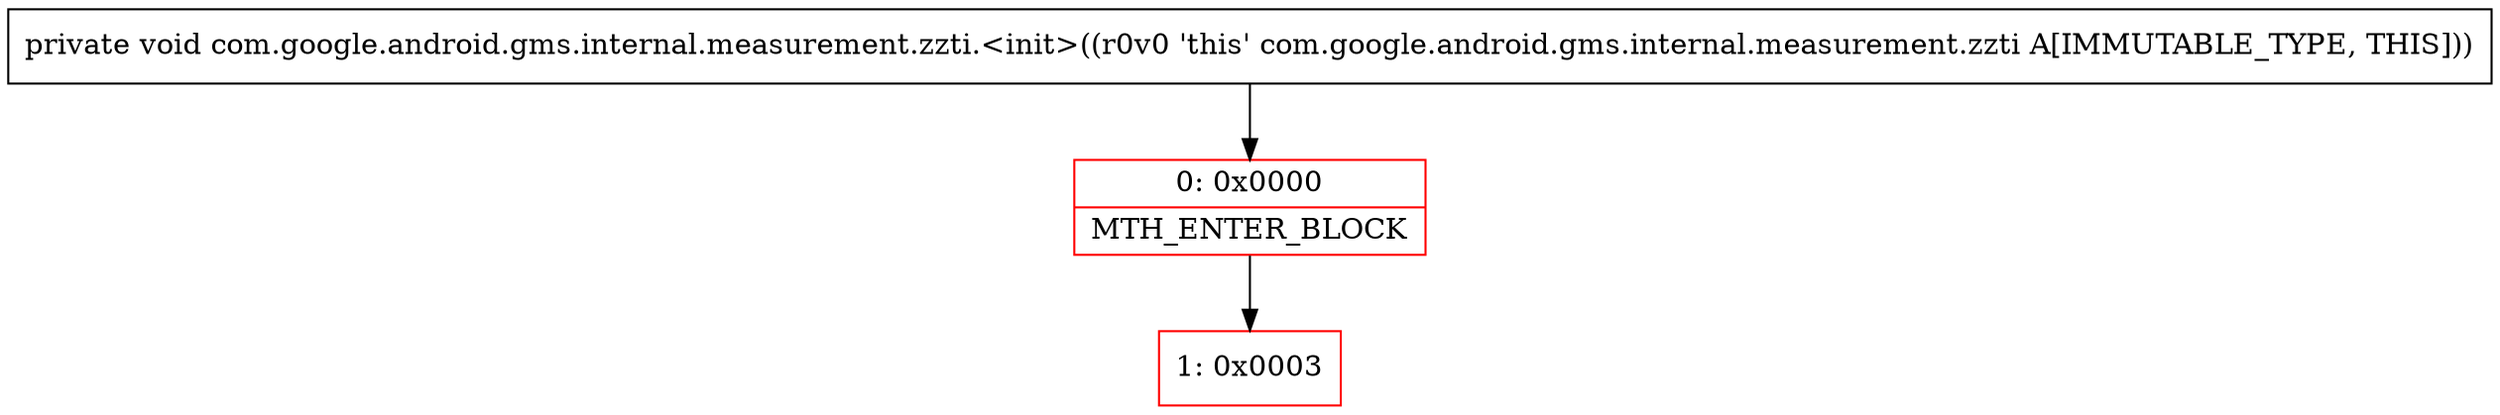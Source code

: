 digraph "CFG forcom.google.android.gms.internal.measurement.zzti.\<init\>()V" {
subgraph cluster_Region_184208425 {
label = "R(0)";
node [shape=record,color=blue];
}
Node_0 [shape=record,color=red,label="{0\:\ 0x0000|MTH_ENTER_BLOCK\l}"];
Node_1 [shape=record,color=red,label="{1\:\ 0x0003}"];
MethodNode[shape=record,label="{private void com.google.android.gms.internal.measurement.zzti.\<init\>((r0v0 'this' com.google.android.gms.internal.measurement.zzti A[IMMUTABLE_TYPE, THIS])) }"];
MethodNode -> Node_0;
Node_0 -> Node_1;
}

